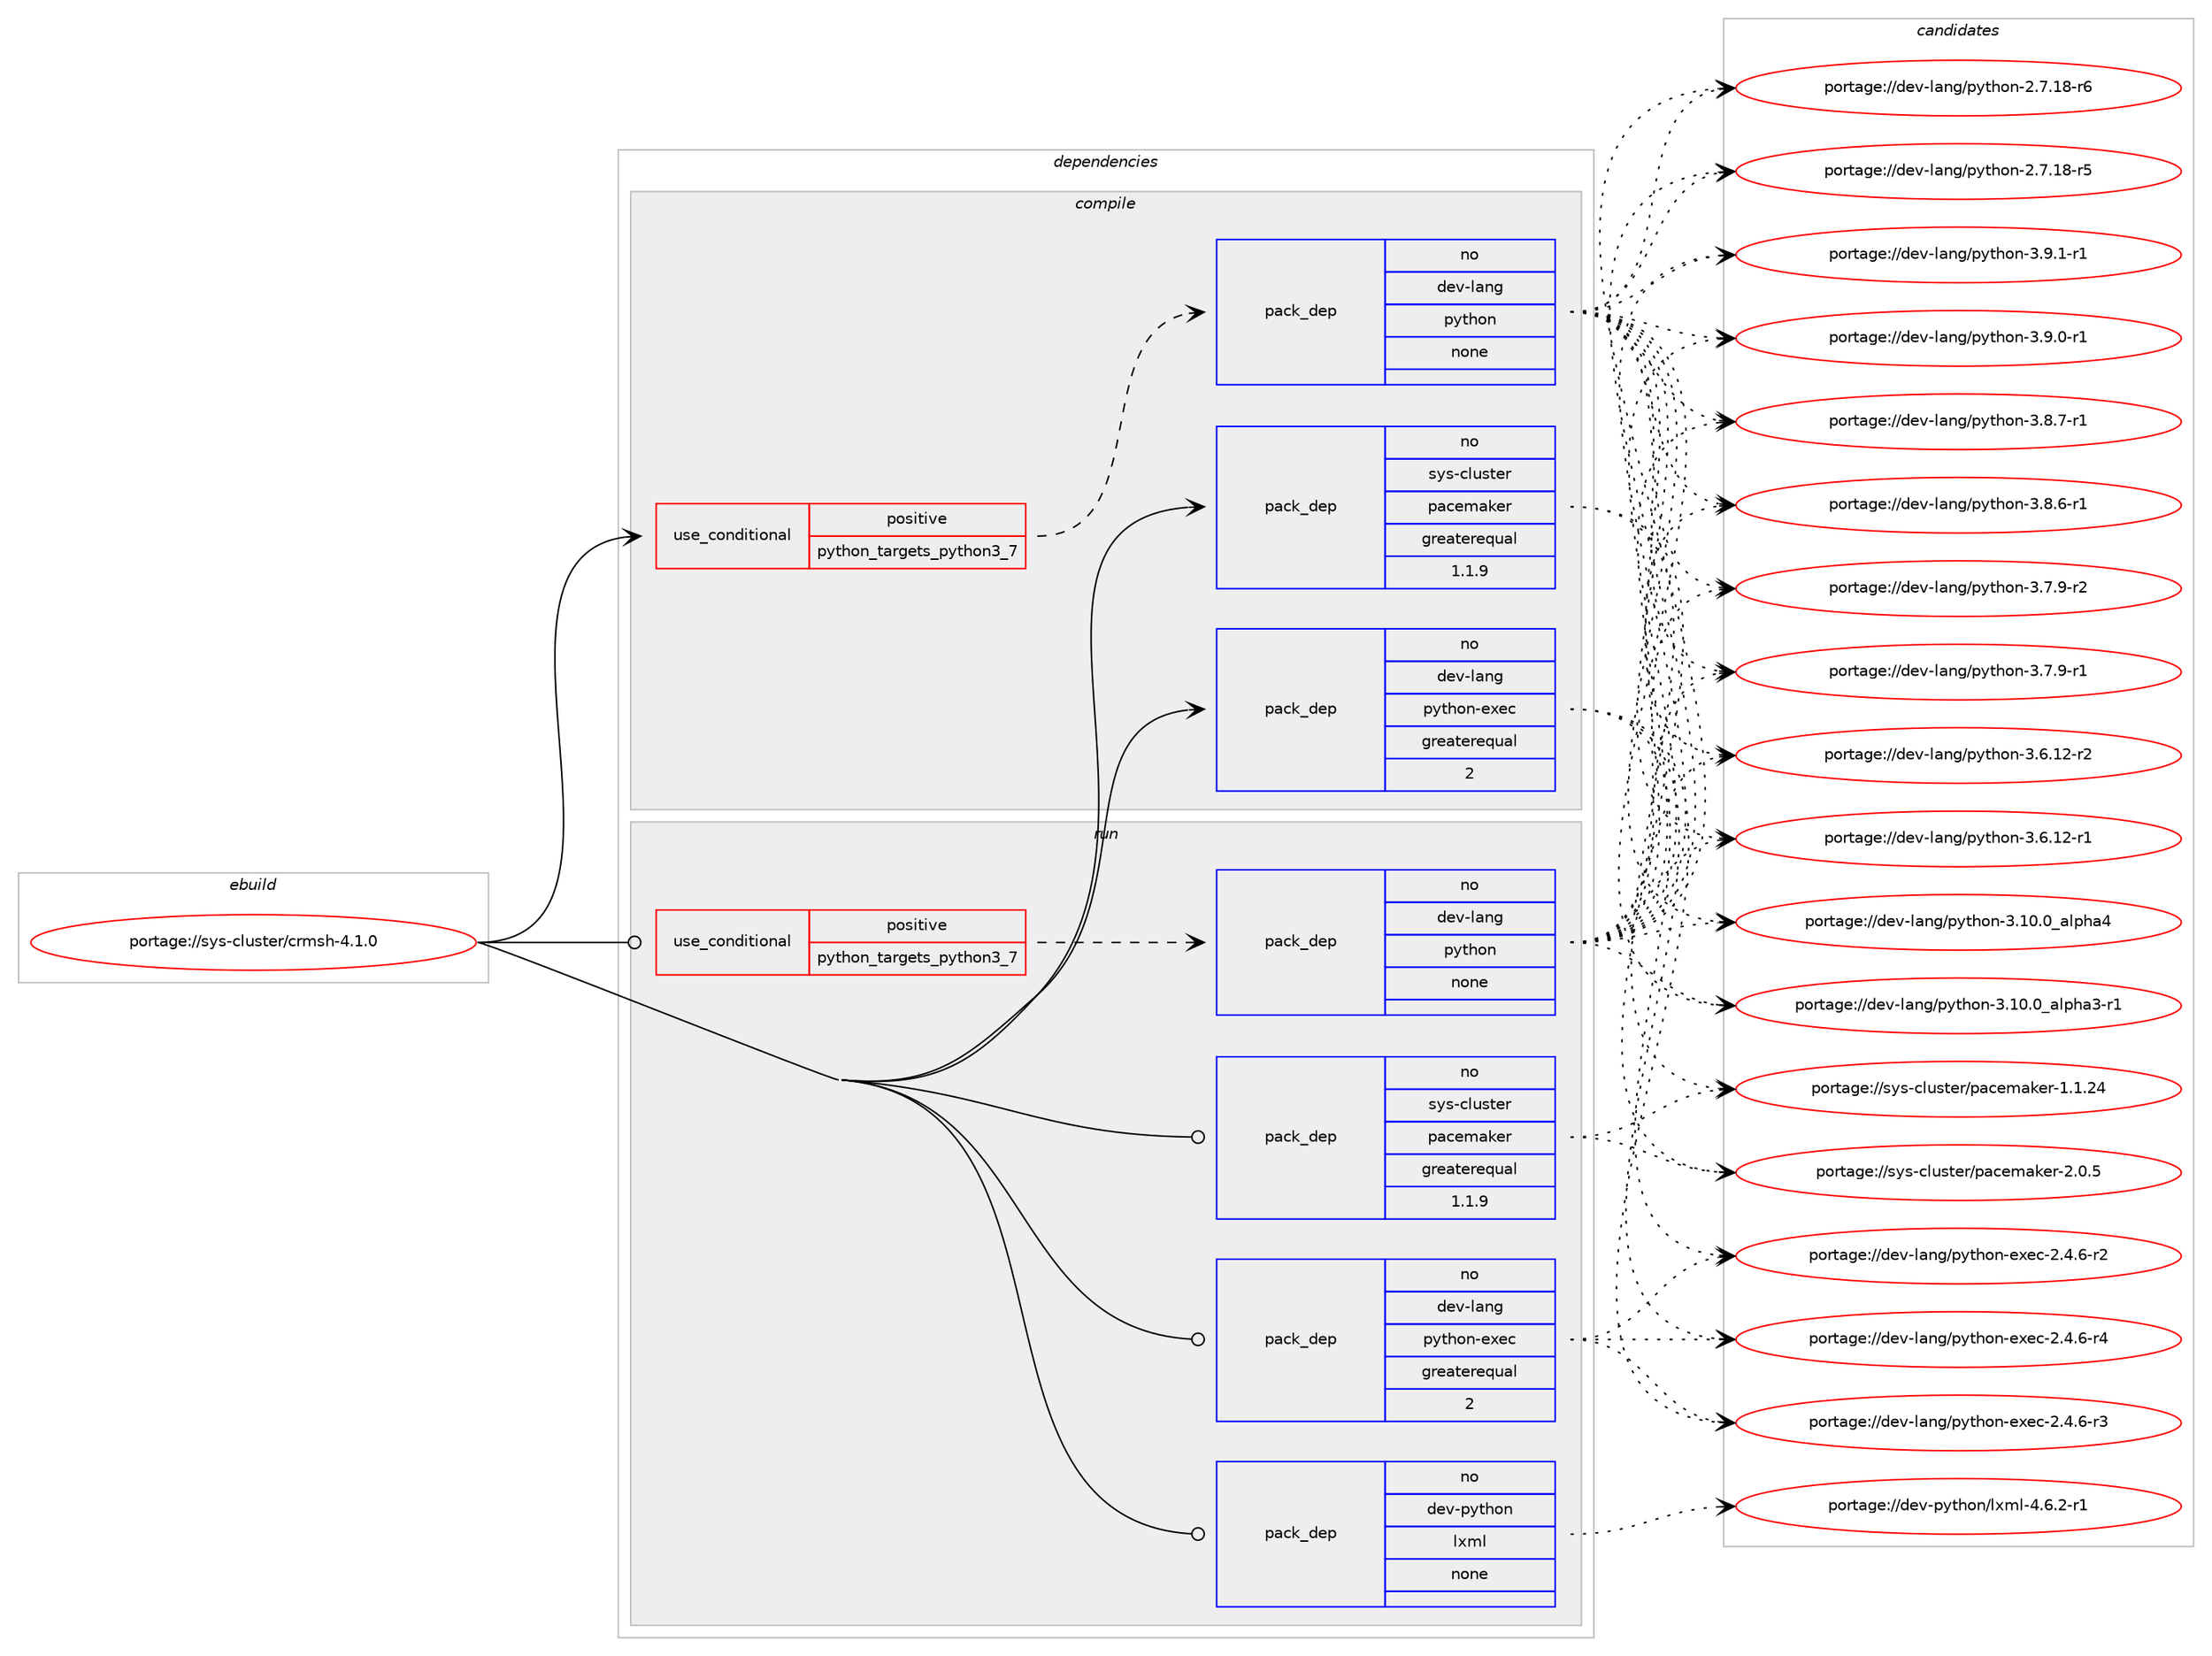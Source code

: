 digraph prolog {

# *************
# Graph options
# *************

newrank=true;
concentrate=true;
compound=true;
graph [rankdir=LR,fontname=Helvetica,fontsize=10,ranksep=1.5];#, ranksep=2.5, nodesep=0.2];
edge  [arrowhead=vee];
node  [fontname=Helvetica,fontsize=10];

# **********
# The ebuild
# **********

subgraph cluster_leftcol {
color=gray;
rank=same;
label=<<i>ebuild</i>>;
id [label="portage://sys-cluster/crmsh-4.1.0", color=red, width=4, href="../sys-cluster/crmsh-4.1.0.svg"];
}

# ****************
# The dependencies
# ****************

subgraph cluster_midcol {
color=gray;
label=<<i>dependencies</i>>;
subgraph cluster_compile {
fillcolor="#eeeeee";
style=filled;
label=<<i>compile</i>>;
subgraph cond2954 {
dependency10092 [label=<<TABLE BORDER="0" CELLBORDER="1" CELLSPACING="0" CELLPADDING="4"><TR><TD ROWSPAN="3" CELLPADDING="10">use_conditional</TD></TR><TR><TD>positive</TD></TR><TR><TD>python_targets_python3_7</TD></TR></TABLE>>, shape=none, color=red];
subgraph pack7028 {
dependency10093 [label=<<TABLE BORDER="0" CELLBORDER="1" CELLSPACING="0" CELLPADDING="4" WIDTH="220"><TR><TD ROWSPAN="6" CELLPADDING="30">pack_dep</TD></TR><TR><TD WIDTH="110">no</TD></TR><TR><TD>dev-lang</TD></TR><TR><TD>python</TD></TR><TR><TD>none</TD></TR><TR><TD></TD></TR></TABLE>>, shape=none, color=blue];
}
dependency10092:e -> dependency10093:w [weight=20,style="dashed",arrowhead="vee"];
}
id:e -> dependency10092:w [weight=20,style="solid",arrowhead="vee"];
subgraph pack7029 {
dependency10094 [label=<<TABLE BORDER="0" CELLBORDER="1" CELLSPACING="0" CELLPADDING="4" WIDTH="220"><TR><TD ROWSPAN="6" CELLPADDING="30">pack_dep</TD></TR><TR><TD WIDTH="110">no</TD></TR><TR><TD>dev-lang</TD></TR><TR><TD>python-exec</TD></TR><TR><TD>greaterequal</TD></TR><TR><TD>2</TD></TR></TABLE>>, shape=none, color=blue];
}
id:e -> dependency10094:w [weight=20,style="solid",arrowhead="vee"];
subgraph pack7030 {
dependency10095 [label=<<TABLE BORDER="0" CELLBORDER="1" CELLSPACING="0" CELLPADDING="4" WIDTH="220"><TR><TD ROWSPAN="6" CELLPADDING="30">pack_dep</TD></TR><TR><TD WIDTH="110">no</TD></TR><TR><TD>sys-cluster</TD></TR><TR><TD>pacemaker</TD></TR><TR><TD>greaterequal</TD></TR><TR><TD>1.1.9</TD></TR></TABLE>>, shape=none, color=blue];
}
id:e -> dependency10095:w [weight=20,style="solid",arrowhead="vee"];
}
subgraph cluster_compileandrun {
fillcolor="#eeeeee";
style=filled;
label=<<i>compile and run</i>>;
}
subgraph cluster_run {
fillcolor="#eeeeee";
style=filled;
label=<<i>run</i>>;
subgraph cond2955 {
dependency10096 [label=<<TABLE BORDER="0" CELLBORDER="1" CELLSPACING="0" CELLPADDING="4"><TR><TD ROWSPAN="3" CELLPADDING="10">use_conditional</TD></TR><TR><TD>positive</TD></TR><TR><TD>python_targets_python3_7</TD></TR></TABLE>>, shape=none, color=red];
subgraph pack7031 {
dependency10097 [label=<<TABLE BORDER="0" CELLBORDER="1" CELLSPACING="0" CELLPADDING="4" WIDTH="220"><TR><TD ROWSPAN="6" CELLPADDING="30">pack_dep</TD></TR><TR><TD WIDTH="110">no</TD></TR><TR><TD>dev-lang</TD></TR><TR><TD>python</TD></TR><TR><TD>none</TD></TR><TR><TD></TD></TR></TABLE>>, shape=none, color=blue];
}
dependency10096:e -> dependency10097:w [weight=20,style="dashed",arrowhead="vee"];
}
id:e -> dependency10096:w [weight=20,style="solid",arrowhead="odot"];
subgraph pack7032 {
dependency10098 [label=<<TABLE BORDER="0" CELLBORDER="1" CELLSPACING="0" CELLPADDING="4" WIDTH="220"><TR><TD ROWSPAN="6" CELLPADDING="30">pack_dep</TD></TR><TR><TD WIDTH="110">no</TD></TR><TR><TD>dev-lang</TD></TR><TR><TD>python-exec</TD></TR><TR><TD>greaterequal</TD></TR><TR><TD>2</TD></TR></TABLE>>, shape=none, color=blue];
}
id:e -> dependency10098:w [weight=20,style="solid",arrowhead="odot"];
subgraph pack7033 {
dependency10099 [label=<<TABLE BORDER="0" CELLBORDER="1" CELLSPACING="0" CELLPADDING="4" WIDTH="220"><TR><TD ROWSPAN="6" CELLPADDING="30">pack_dep</TD></TR><TR><TD WIDTH="110">no</TD></TR><TR><TD>dev-python</TD></TR><TR><TD>lxml</TD></TR><TR><TD>none</TD></TR><TR><TD></TD></TR></TABLE>>, shape=none, color=blue];
}
id:e -> dependency10099:w [weight=20,style="solid",arrowhead="odot"];
subgraph pack7034 {
dependency10100 [label=<<TABLE BORDER="0" CELLBORDER="1" CELLSPACING="0" CELLPADDING="4" WIDTH="220"><TR><TD ROWSPAN="6" CELLPADDING="30">pack_dep</TD></TR><TR><TD WIDTH="110">no</TD></TR><TR><TD>sys-cluster</TD></TR><TR><TD>pacemaker</TD></TR><TR><TD>greaterequal</TD></TR><TR><TD>1.1.9</TD></TR></TABLE>>, shape=none, color=blue];
}
id:e -> dependency10100:w [weight=20,style="solid",arrowhead="odot"];
}
}

# **************
# The candidates
# **************

subgraph cluster_choices {
rank=same;
color=gray;
label=<<i>candidates</i>>;

subgraph choice7028 {
color=black;
nodesep=1;
choice1001011184510897110103471121211161041111104551465746494511449 [label="portage://dev-lang/python-3.9.1-r1", color=red, width=4,href="../dev-lang/python-3.9.1-r1.svg"];
choice1001011184510897110103471121211161041111104551465746484511449 [label="portage://dev-lang/python-3.9.0-r1", color=red, width=4,href="../dev-lang/python-3.9.0-r1.svg"];
choice1001011184510897110103471121211161041111104551465646554511449 [label="portage://dev-lang/python-3.8.7-r1", color=red, width=4,href="../dev-lang/python-3.8.7-r1.svg"];
choice1001011184510897110103471121211161041111104551465646544511449 [label="portage://dev-lang/python-3.8.6-r1", color=red, width=4,href="../dev-lang/python-3.8.6-r1.svg"];
choice1001011184510897110103471121211161041111104551465546574511450 [label="portage://dev-lang/python-3.7.9-r2", color=red, width=4,href="../dev-lang/python-3.7.9-r2.svg"];
choice1001011184510897110103471121211161041111104551465546574511449 [label="portage://dev-lang/python-3.7.9-r1", color=red, width=4,href="../dev-lang/python-3.7.9-r1.svg"];
choice100101118451089711010347112121116104111110455146544649504511450 [label="portage://dev-lang/python-3.6.12-r2", color=red, width=4,href="../dev-lang/python-3.6.12-r2.svg"];
choice100101118451089711010347112121116104111110455146544649504511449 [label="portage://dev-lang/python-3.6.12-r1", color=red, width=4,href="../dev-lang/python-3.6.12-r1.svg"];
choice1001011184510897110103471121211161041111104551464948464895971081121049752 [label="portage://dev-lang/python-3.10.0_alpha4", color=red, width=4,href="../dev-lang/python-3.10.0_alpha4.svg"];
choice10010111845108971101034711212111610411111045514649484648959710811210497514511449 [label="portage://dev-lang/python-3.10.0_alpha3-r1", color=red, width=4,href="../dev-lang/python-3.10.0_alpha3-r1.svg"];
choice100101118451089711010347112121116104111110455046554649564511454 [label="portage://dev-lang/python-2.7.18-r6", color=red, width=4,href="../dev-lang/python-2.7.18-r6.svg"];
choice100101118451089711010347112121116104111110455046554649564511453 [label="portage://dev-lang/python-2.7.18-r5", color=red, width=4,href="../dev-lang/python-2.7.18-r5.svg"];
dependency10093:e -> choice1001011184510897110103471121211161041111104551465746494511449:w [style=dotted,weight="100"];
dependency10093:e -> choice1001011184510897110103471121211161041111104551465746484511449:w [style=dotted,weight="100"];
dependency10093:e -> choice1001011184510897110103471121211161041111104551465646554511449:w [style=dotted,weight="100"];
dependency10093:e -> choice1001011184510897110103471121211161041111104551465646544511449:w [style=dotted,weight="100"];
dependency10093:e -> choice1001011184510897110103471121211161041111104551465546574511450:w [style=dotted,weight="100"];
dependency10093:e -> choice1001011184510897110103471121211161041111104551465546574511449:w [style=dotted,weight="100"];
dependency10093:e -> choice100101118451089711010347112121116104111110455146544649504511450:w [style=dotted,weight="100"];
dependency10093:e -> choice100101118451089711010347112121116104111110455146544649504511449:w [style=dotted,weight="100"];
dependency10093:e -> choice1001011184510897110103471121211161041111104551464948464895971081121049752:w [style=dotted,weight="100"];
dependency10093:e -> choice10010111845108971101034711212111610411111045514649484648959710811210497514511449:w [style=dotted,weight="100"];
dependency10093:e -> choice100101118451089711010347112121116104111110455046554649564511454:w [style=dotted,weight="100"];
dependency10093:e -> choice100101118451089711010347112121116104111110455046554649564511453:w [style=dotted,weight="100"];
}
subgraph choice7029 {
color=black;
nodesep=1;
choice10010111845108971101034711212111610411111045101120101994550465246544511452 [label="portage://dev-lang/python-exec-2.4.6-r4", color=red, width=4,href="../dev-lang/python-exec-2.4.6-r4.svg"];
choice10010111845108971101034711212111610411111045101120101994550465246544511451 [label="portage://dev-lang/python-exec-2.4.6-r3", color=red, width=4,href="../dev-lang/python-exec-2.4.6-r3.svg"];
choice10010111845108971101034711212111610411111045101120101994550465246544511450 [label="portage://dev-lang/python-exec-2.4.6-r2", color=red, width=4,href="../dev-lang/python-exec-2.4.6-r2.svg"];
dependency10094:e -> choice10010111845108971101034711212111610411111045101120101994550465246544511452:w [style=dotted,weight="100"];
dependency10094:e -> choice10010111845108971101034711212111610411111045101120101994550465246544511451:w [style=dotted,weight="100"];
dependency10094:e -> choice10010111845108971101034711212111610411111045101120101994550465246544511450:w [style=dotted,weight="100"];
}
subgraph choice7030 {
color=black;
nodesep=1;
choice115121115459910811711511610111447112979910110997107101114455046484653 [label="portage://sys-cluster/pacemaker-2.0.5", color=red, width=4,href="../sys-cluster/pacemaker-2.0.5.svg"];
choice11512111545991081171151161011144711297991011099710710111445494649465052 [label="portage://sys-cluster/pacemaker-1.1.24", color=red, width=4,href="../sys-cluster/pacemaker-1.1.24.svg"];
dependency10095:e -> choice115121115459910811711511610111447112979910110997107101114455046484653:w [style=dotted,weight="100"];
dependency10095:e -> choice11512111545991081171151161011144711297991011099710710111445494649465052:w [style=dotted,weight="100"];
}
subgraph choice7031 {
color=black;
nodesep=1;
choice1001011184510897110103471121211161041111104551465746494511449 [label="portage://dev-lang/python-3.9.1-r1", color=red, width=4,href="../dev-lang/python-3.9.1-r1.svg"];
choice1001011184510897110103471121211161041111104551465746484511449 [label="portage://dev-lang/python-3.9.0-r1", color=red, width=4,href="../dev-lang/python-3.9.0-r1.svg"];
choice1001011184510897110103471121211161041111104551465646554511449 [label="portage://dev-lang/python-3.8.7-r1", color=red, width=4,href="../dev-lang/python-3.8.7-r1.svg"];
choice1001011184510897110103471121211161041111104551465646544511449 [label="portage://dev-lang/python-3.8.6-r1", color=red, width=4,href="../dev-lang/python-3.8.6-r1.svg"];
choice1001011184510897110103471121211161041111104551465546574511450 [label="portage://dev-lang/python-3.7.9-r2", color=red, width=4,href="../dev-lang/python-3.7.9-r2.svg"];
choice1001011184510897110103471121211161041111104551465546574511449 [label="portage://dev-lang/python-3.7.9-r1", color=red, width=4,href="../dev-lang/python-3.7.9-r1.svg"];
choice100101118451089711010347112121116104111110455146544649504511450 [label="portage://dev-lang/python-3.6.12-r2", color=red, width=4,href="../dev-lang/python-3.6.12-r2.svg"];
choice100101118451089711010347112121116104111110455146544649504511449 [label="portage://dev-lang/python-3.6.12-r1", color=red, width=4,href="../dev-lang/python-3.6.12-r1.svg"];
choice1001011184510897110103471121211161041111104551464948464895971081121049752 [label="portage://dev-lang/python-3.10.0_alpha4", color=red, width=4,href="../dev-lang/python-3.10.0_alpha4.svg"];
choice10010111845108971101034711212111610411111045514649484648959710811210497514511449 [label="portage://dev-lang/python-3.10.0_alpha3-r1", color=red, width=4,href="../dev-lang/python-3.10.0_alpha3-r1.svg"];
choice100101118451089711010347112121116104111110455046554649564511454 [label="portage://dev-lang/python-2.7.18-r6", color=red, width=4,href="../dev-lang/python-2.7.18-r6.svg"];
choice100101118451089711010347112121116104111110455046554649564511453 [label="portage://dev-lang/python-2.7.18-r5", color=red, width=4,href="../dev-lang/python-2.7.18-r5.svg"];
dependency10097:e -> choice1001011184510897110103471121211161041111104551465746494511449:w [style=dotted,weight="100"];
dependency10097:e -> choice1001011184510897110103471121211161041111104551465746484511449:w [style=dotted,weight="100"];
dependency10097:e -> choice1001011184510897110103471121211161041111104551465646554511449:w [style=dotted,weight="100"];
dependency10097:e -> choice1001011184510897110103471121211161041111104551465646544511449:w [style=dotted,weight="100"];
dependency10097:e -> choice1001011184510897110103471121211161041111104551465546574511450:w [style=dotted,weight="100"];
dependency10097:e -> choice1001011184510897110103471121211161041111104551465546574511449:w [style=dotted,weight="100"];
dependency10097:e -> choice100101118451089711010347112121116104111110455146544649504511450:w [style=dotted,weight="100"];
dependency10097:e -> choice100101118451089711010347112121116104111110455146544649504511449:w [style=dotted,weight="100"];
dependency10097:e -> choice1001011184510897110103471121211161041111104551464948464895971081121049752:w [style=dotted,weight="100"];
dependency10097:e -> choice10010111845108971101034711212111610411111045514649484648959710811210497514511449:w [style=dotted,weight="100"];
dependency10097:e -> choice100101118451089711010347112121116104111110455046554649564511454:w [style=dotted,weight="100"];
dependency10097:e -> choice100101118451089711010347112121116104111110455046554649564511453:w [style=dotted,weight="100"];
}
subgraph choice7032 {
color=black;
nodesep=1;
choice10010111845108971101034711212111610411111045101120101994550465246544511452 [label="portage://dev-lang/python-exec-2.4.6-r4", color=red, width=4,href="../dev-lang/python-exec-2.4.6-r4.svg"];
choice10010111845108971101034711212111610411111045101120101994550465246544511451 [label="portage://dev-lang/python-exec-2.4.6-r3", color=red, width=4,href="../dev-lang/python-exec-2.4.6-r3.svg"];
choice10010111845108971101034711212111610411111045101120101994550465246544511450 [label="portage://dev-lang/python-exec-2.4.6-r2", color=red, width=4,href="../dev-lang/python-exec-2.4.6-r2.svg"];
dependency10098:e -> choice10010111845108971101034711212111610411111045101120101994550465246544511452:w [style=dotted,weight="100"];
dependency10098:e -> choice10010111845108971101034711212111610411111045101120101994550465246544511451:w [style=dotted,weight="100"];
dependency10098:e -> choice10010111845108971101034711212111610411111045101120101994550465246544511450:w [style=dotted,weight="100"];
}
subgraph choice7033 {
color=black;
nodesep=1;
choice10010111845112121116104111110471081201091084552465446504511449 [label="portage://dev-python/lxml-4.6.2-r1", color=red, width=4,href="../dev-python/lxml-4.6.2-r1.svg"];
dependency10099:e -> choice10010111845112121116104111110471081201091084552465446504511449:w [style=dotted,weight="100"];
}
subgraph choice7034 {
color=black;
nodesep=1;
choice115121115459910811711511610111447112979910110997107101114455046484653 [label="portage://sys-cluster/pacemaker-2.0.5", color=red, width=4,href="../sys-cluster/pacemaker-2.0.5.svg"];
choice11512111545991081171151161011144711297991011099710710111445494649465052 [label="portage://sys-cluster/pacemaker-1.1.24", color=red, width=4,href="../sys-cluster/pacemaker-1.1.24.svg"];
dependency10100:e -> choice115121115459910811711511610111447112979910110997107101114455046484653:w [style=dotted,weight="100"];
dependency10100:e -> choice11512111545991081171151161011144711297991011099710710111445494649465052:w [style=dotted,weight="100"];
}
}

}
